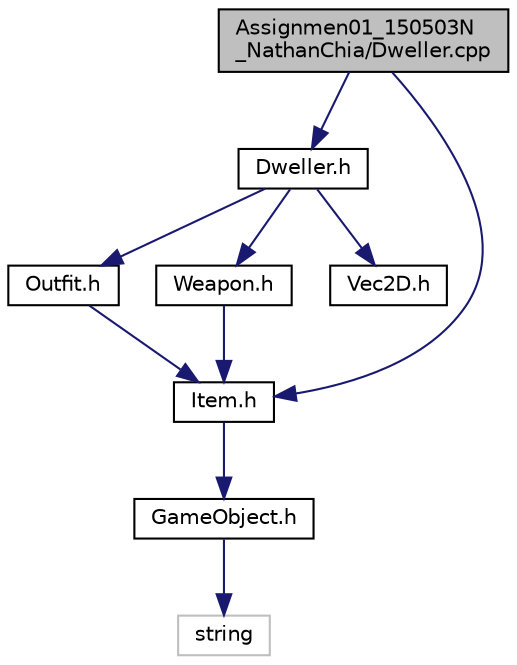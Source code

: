 digraph "Assignmen01_150503N_NathanChia/Dweller.cpp"
{
  bgcolor="transparent";
  edge [fontname="Helvetica",fontsize="10",labelfontname="Helvetica",labelfontsize="10"];
  node [fontname="Helvetica",fontsize="10",shape=record];
  Node1 [label="Assignmen01_150503N\l_NathanChia/Dweller.cpp",height=0.2,width=0.4,color="black", fillcolor="grey75", style="filled", fontcolor="black"];
  Node1 -> Node2 [color="midnightblue",fontsize="10",style="solid",fontname="Helvetica"];
  Node2 [label="Dweller.h",height=0.2,width=0.4,color="black",URL="$Dweller_8h.html",tooltip="Class to define a player/character. "];
  Node2 -> Node3 [color="midnightblue",fontsize="10",style="solid",fontname="Helvetica"];
  Node3 [label="Outfit.h",height=0.2,width=0.4,color="black",URL="$Outfit_8h.html",tooltip="Class to initialise Items. "];
  Node3 -> Node4 [color="midnightblue",fontsize="10",style="solid",fontname="Helvetica"];
  Node4 [label="Item.h",height=0.2,width=0.4,color="black",URL="$Item_8h.html",tooltip="Class to initialise Items. "];
  Node4 -> Node5 [color="midnightblue",fontsize="10",style="solid",fontname="Helvetica"];
  Node5 [label="GameObject.h",height=0.2,width=0.4,color="black",URL="$GameObject_8h.html",tooltip="Class to define any object within the game. "];
  Node5 -> Node6 [color="midnightblue",fontsize="10",style="solid",fontname="Helvetica"];
  Node6 [label="string",height=0.2,width=0.4,color="grey75"];
  Node2 -> Node7 [color="midnightblue",fontsize="10",style="solid",fontname="Helvetica"];
  Node7 [label="Weapon.h",height=0.2,width=0.4,color="black",URL="$Weapon_8h.html",tooltip="Class to initialise a weapon Item. "];
  Node7 -> Node4 [color="midnightblue",fontsize="10",style="solid",fontname="Helvetica"];
  Node2 -> Node8 [color="midnightblue",fontsize="10",style="solid",fontname="Helvetica"];
  Node8 [label="Vec2D.h",height=0.2,width=0.4,color="black",URL="$Vec2D_8h.html",tooltip="Struct that will define the characters Position. "];
  Node1 -> Node4 [color="midnightblue",fontsize="10",style="solid",fontname="Helvetica"];
}
